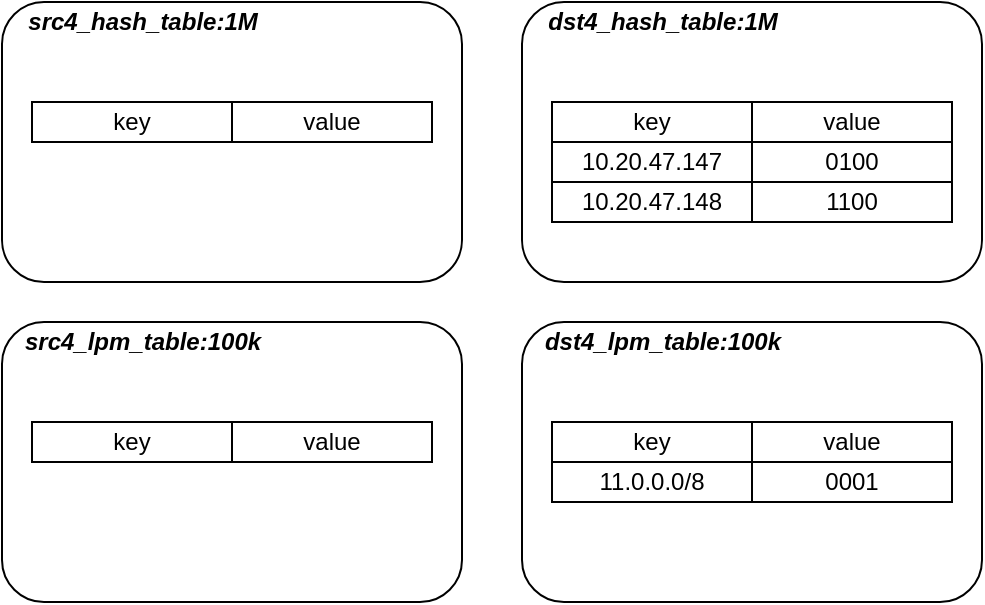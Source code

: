 <mxfile version="13.3.9" type="github">
  <diagram id="91v85Igl7zn0H1k9vhhR" name="第 1 页">
    <mxGraphModel dx="1188" dy="643" grid="1" gridSize="10" guides="1" tooltips="1" connect="1" arrows="1" fold="1" page="1" pageScale="1" pageWidth="827" pageHeight="1169" math="0" shadow="0">
      <root>
        <mxCell id="0" />
        <mxCell id="1" parent="0" />
        <mxCell id="XSiEnrfDzRsLdTTxAXyQ-5" value="" style="rounded=1;whiteSpace=wrap;html=1;" vertex="1" parent="1">
          <mxGeometry x="230" width="230" height="140" as="geometry" />
        </mxCell>
        <mxCell id="XSiEnrfDzRsLdTTxAXyQ-6" value="&lt;b&gt;&lt;i&gt;src4_hash_table:1M&lt;/i&gt;&lt;/b&gt;" style="text;html=1;align=center;verticalAlign=middle;resizable=0;points=[];autosize=1;" vertex="1" parent="1">
          <mxGeometry x="235" width="130" height="20" as="geometry" />
        </mxCell>
        <mxCell id="XSiEnrfDzRsLdTTxAXyQ-22" value="key" style="rounded=0;whiteSpace=wrap;html=1;" vertex="1" parent="1">
          <mxGeometry x="245" y="50" width="100" height="20" as="geometry" />
        </mxCell>
        <mxCell id="XSiEnrfDzRsLdTTxAXyQ-23" value="value" style="rounded=0;whiteSpace=wrap;html=1;" vertex="1" parent="1">
          <mxGeometry x="345" y="50" width="100" height="20" as="geometry" />
        </mxCell>
        <mxCell id="XSiEnrfDzRsLdTTxAXyQ-28" value="" style="rounded=1;whiteSpace=wrap;html=1;" vertex="1" parent="1">
          <mxGeometry x="490" width="230" height="140" as="geometry" />
        </mxCell>
        <mxCell id="XSiEnrfDzRsLdTTxAXyQ-29" value="&lt;b&gt;&lt;i&gt;dst4_hash_table:1M&lt;/i&gt;&lt;/b&gt;" style="text;html=1;align=center;verticalAlign=middle;resizable=0;points=[];autosize=1;" vertex="1" parent="1">
          <mxGeometry x="495" width="130" height="20" as="geometry" />
        </mxCell>
        <mxCell id="XSiEnrfDzRsLdTTxAXyQ-30" value="key" style="rounded=0;whiteSpace=wrap;html=1;" vertex="1" parent="1">
          <mxGeometry x="505" y="50" width="100" height="20" as="geometry" />
        </mxCell>
        <mxCell id="XSiEnrfDzRsLdTTxAXyQ-31" value="value" style="rounded=0;whiteSpace=wrap;html=1;" vertex="1" parent="1">
          <mxGeometry x="605" y="50" width="100" height="20" as="geometry" />
        </mxCell>
        <mxCell id="XSiEnrfDzRsLdTTxAXyQ-32" value="10.20.47.147" style="rounded=0;whiteSpace=wrap;html=1;" vertex="1" parent="1">
          <mxGeometry x="505" y="70" width="100" height="20" as="geometry" />
        </mxCell>
        <mxCell id="XSiEnrfDzRsLdTTxAXyQ-33" value="0100" style="rounded=0;whiteSpace=wrap;html=1;" vertex="1" parent="1">
          <mxGeometry x="605" y="70" width="100" height="20" as="geometry" />
        </mxCell>
        <mxCell id="XSiEnrfDzRsLdTTxAXyQ-34" value="10.20.47.148" style="rounded=0;whiteSpace=wrap;html=1;" vertex="1" parent="1">
          <mxGeometry x="505" y="90" width="100" height="20" as="geometry" />
        </mxCell>
        <mxCell id="XSiEnrfDzRsLdTTxAXyQ-35" value="1100" style="rounded=0;whiteSpace=wrap;html=1;" vertex="1" parent="1">
          <mxGeometry x="605" y="90" width="100" height="20" as="geometry" />
        </mxCell>
        <mxCell id="XSiEnrfDzRsLdTTxAXyQ-36" value="" style="rounded=1;whiteSpace=wrap;html=1;" vertex="1" parent="1">
          <mxGeometry x="230" y="160" width="230" height="140" as="geometry" />
        </mxCell>
        <mxCell id="XSiEnrfDzRsLdTTxAXyQ-37" value="&lt;b&gt;&lt;i&gt;src4_lpm_table:100k&lt;/i&gt;&lt;/b&gt;" style="text;html=1;align=center;verticalAlign=middle;resizable=0;points=[];autosize=1;" vertex="1" parent="1">
          <mxGeometry x="235" y="160" width="130" height="20" as="geometry" />
        </mxCell>
        <mxCell id="XSiEnrfDzRsLdTTxAXyQ-38" value="key" style="rounded=0;whiteSpace=wrap;html=1;" vertex="1" parent="1">
          <mxGeometry x="245" y="210" width="100" height="20" as="geometry" />
        </mxCell>
        <mxCell id="XSiEnrfDzRsLdTTxAXyQ-39" value="value" style="rounded=0;whiteSpace=wrap;html=1;" vertex="1" parent="1">
          <mxGeometry x="345" y="210" width="100" height="20" as="geometry" />
        </mxCell>
        <mxCell id="XSiEnrfDzRsLdTTxAXyQ-50" value="" style="rounded=1;whiteSpace=wrap;html=1;" vertex="1" parent="1">
          <mxGeometry x="490" y="160" width="230" height="140" as="geometry" />
        </mxCell>
        <mxCell id="XSiEnrfDzRsLdTTxAXyQ-51" value="&lt;b&gt;&lt;i&gt;dst4_lpm_table:100k&lt;/i&gt;&lt;/b&gt;" style="text;html=1;align=center;verticalAlign=middle;resizable=0;points=[];autosize=1;" vertex="1" parent="1">
          <mxGeometry x="495" y="160" width="130" height="20" as="geometry" />
        </mxCell>
        <mxCell id="XSiEnrfDzRsLdTTxAXyQ-52" value="key" style="rounded=0;whiteSpace=wrap;html=1;" vertex="1" parent="1">
          <mxGeometry x="505" y="210" width="100" height="20" as="geometry" />
        </mxCell>
        <mxCell id="XSiEnrfDzRsLdTTxAXyQ-53" value="value" style="rounded=0;whiteSpace=wrap;html=1;" vertex="1" parent="1">
          <mxGeometry x="605" y="210" width="100" height="20" as="geometry" />
        </mxCell>
        <mxCell id="XSiEnrfDzRsLdTTxAXyQ-54" value="11.0.0.0/8" style="rounded=0;whiteSpace=wrap;html=1;" vertex="1" parent="1">
          <mxGeometry x="505" y="230" width="100" height="20" as="geometry" />
        </mxCell>
        <mxCell id="XSiEnrfDzRsLdTTxAXyQ-55" value="0001" style="rounded=0;whiteSpace=wrap;html=1;" vertex="1" parent="1">
          <mxGeometry x="605" y="230" width="100" height="20" as="geometry" />
        </mxCell>
      </root>
    </mxGraphModel>
  </diagram>
</mxfile>
